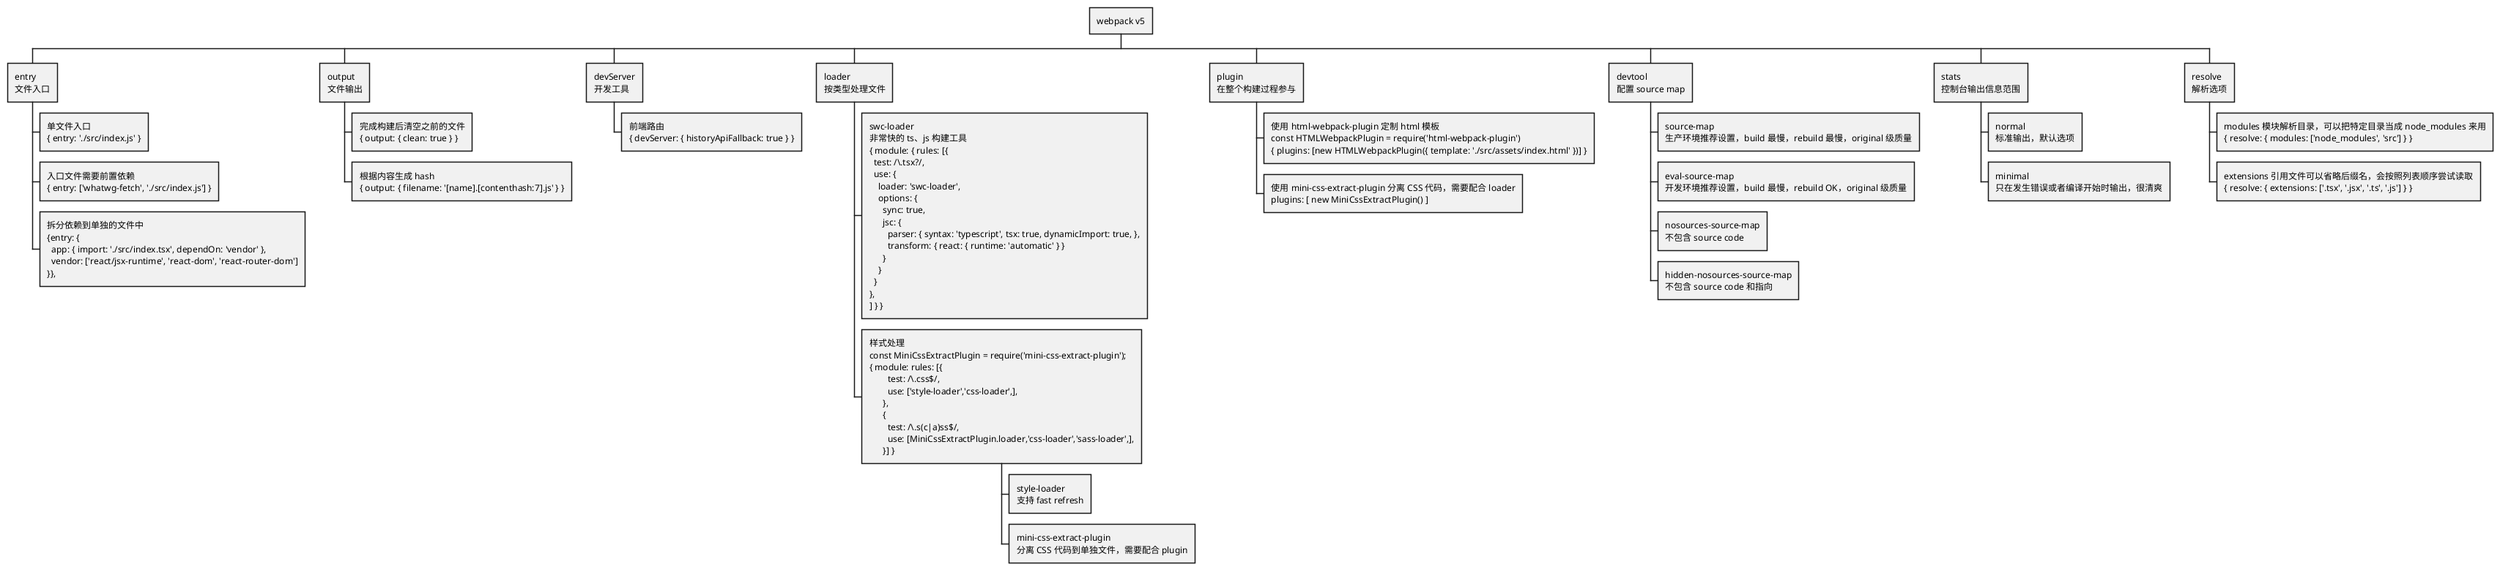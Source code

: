 @startwbs webpack

' * frontend
* webpack v5
** entry\n文件入口
*** 单文件入口\n{ entry: './src/index.js' }
*** 入口文件需要前置依赖\n{ entry: ['whatwg-fetch', './src/index.js'] }
*** 拆分依赖到单独的文件中\n{entry: {\n  app: { import: './src/index.tsx', dependOn: 'vendor' },\n  vendor: ['react/jsx-runtime', 'react-dom', 'react-router-dom']\n}},
** output\n文件输出
*** 完成构建后清空之前的文件\n{ output: { clean: true } }
*** 根据内容生成 hash\n{ output: { filename: '[name].[contenthash:7].js' } }
** devServer\n开发工具
*** 前端路由\n{ devServer: { historyApiFallback: true } }
** loader\n按类型处理文件
*** swc-loader\n非常快的 ts、js 构建工具\n{ module: { rules: [{\n  test: /\.tsx?/,\n  use: {\n    loader: 'swc-loader',\n    options: {\n      sync: true,\n      jsc: {\n        parser: { syntax: 'typescript', tsx: true, dynamicImport: true, },\n        transform: { react: { runtime: 'automatic' } }\n      }\n    }\n  }\n},\n] } }
*** 样式处理\nconst MiniCssExtractPlugin = require('mini-css-extract-plugin');\n{ module: rules: [{\n        test: /\.css$/,\n        use: ['style-loader','css-loader',],\n      },\n      {\n        test: /\.s(c|a)ss$/,\n        use: [MiniCssExtractPlugin.loader,'css-loader','sass-loader',],\n      }] }
**** style-loader\n支持 fast refresh
**** mini-css-extract-plugin\n分离 CSS 代码到单独文件，需要配合 plugin
** plugin\n在整个构建过程参与
*** 使用 html-webpack-plugin 定制 html 模板\nconst HTMLWebpackPlugin = require('html-webpack-plugin')\n{ plugins: [new HTMLWebpackPlugin({ template: './src/assets/index.html' })] }
*** 使用 mini-css-extract-plugin 分离 CSS 代码，需要配合 loader\nplugins: [ new MiniCssExtractPlugin() ]
' ** optimization\n对最终代码压缩混淆、拆分过程的控制
' *** 使用 esbuild 替换默认的压缩混淆工具\nconst { ESBuildMinifyPlugin } = require('esbuild-loader')\n{ optimization: { minimizer: [new ESBuildMinifyPlugin({ target: 'exnext' })] } }
** devtool\n配置 source map
*** source-map\n生产环境推荐设置，build 最慢，rebuild 最慢，original 级质量
*** eval-source-map\n开发环境推荐设置，build 最慢，rebuild OK，original 级质量
*** nosources-source-map\n不包含 source code
*** hidden-nosources-source-map\n不包含 source code 和指向
** stats\n控制台输出信息范围
*** normal\n标准输出，默认选项
*** minimal\n只在发生错误或者编译开始时输出，很清爽
** resolve\n解析选项
*** modules 模块解析目录，可以把特定目录当成 node_modules 来用\n{ resolve: { modules: ['node_modules', 'src'] } }
*** extensions 引用文件可以省略后缀名，会按照列表顺序尝试读取\n{ resolve: { extensions: ['.tsx', '.jsx', '.ts', '.js'] } }

@endwbs

@startwbs react

* react
** 路由\nreact-router-dom
** 代码拆分\n@loadable/component
** 全局状态树\nReact Context API
** 发送请求\nfetch
** 多语言\n<sup>todo</sup>反正会有的
** 样式库
** 特别情况处理
*** 超大量数据加载
*** 表单
*** 拖拽
*** 图表
*** 图片懒加载
** 组件拆分逻辑

@endwbs